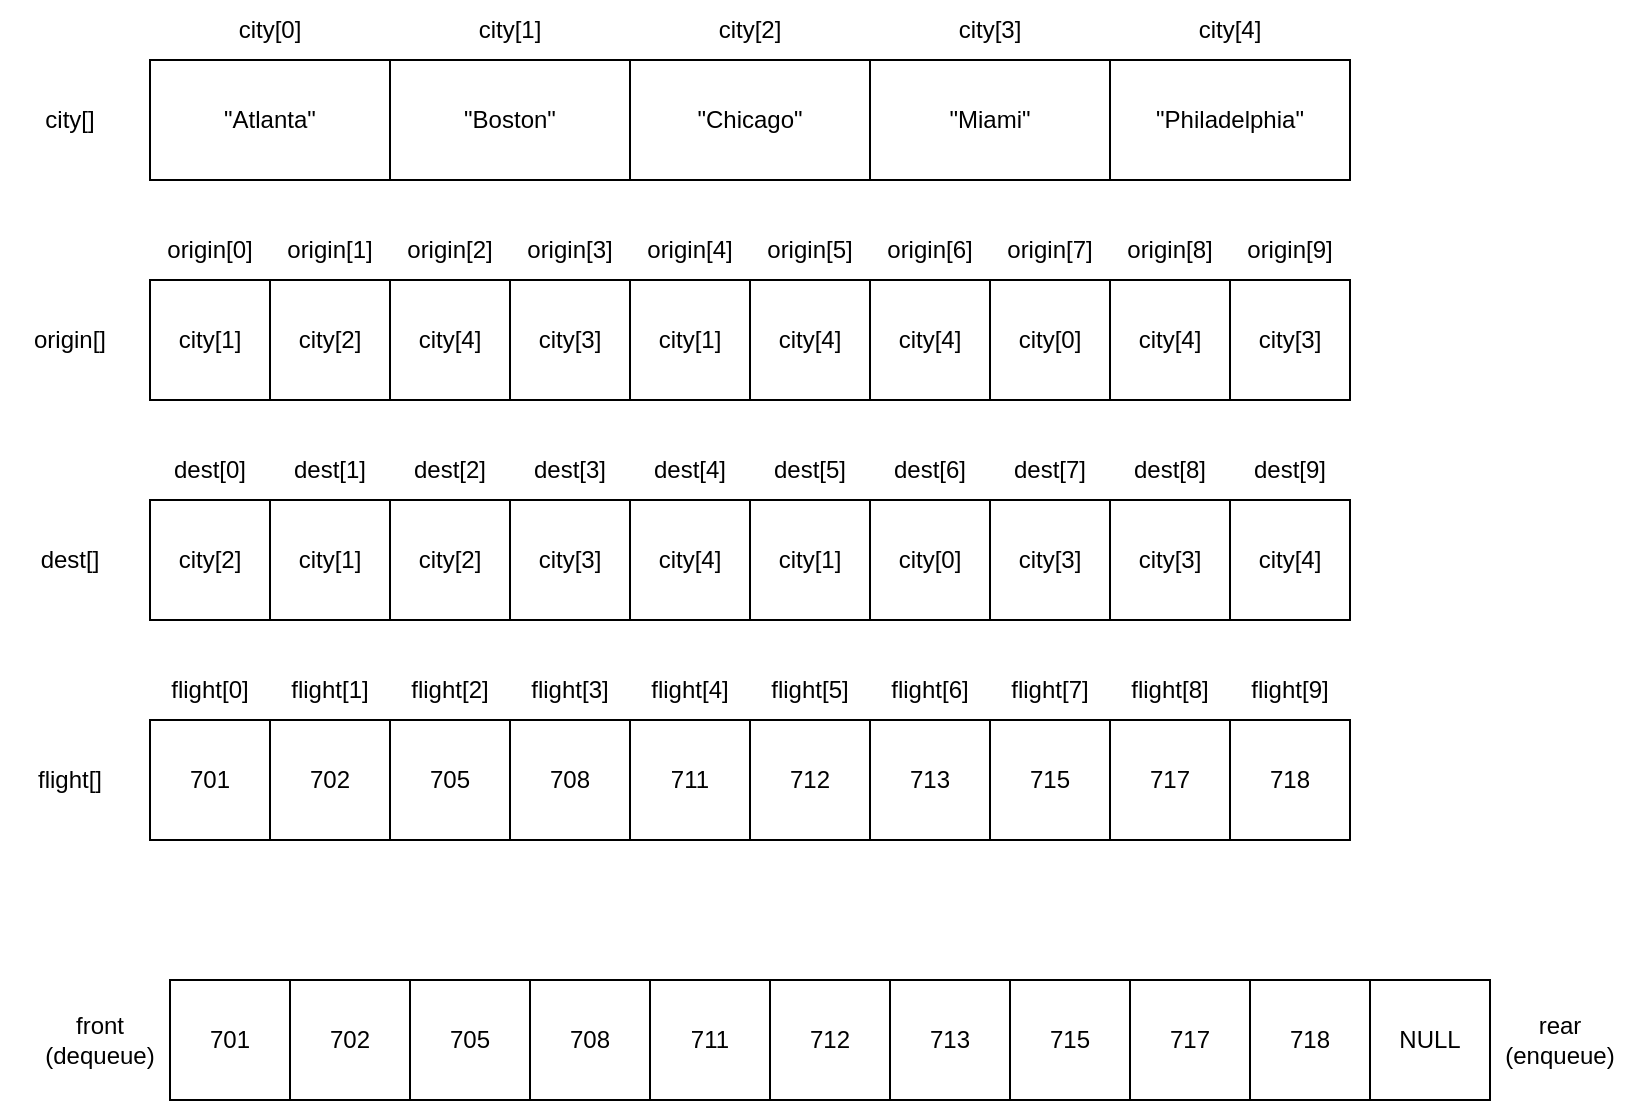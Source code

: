 <mxfile version="15.8.7" type="device"><diagram id="-8abz9UH1WK2rF_oOrv9" name="Page-1"><mxGraphModel dx="1422" dy="865" grid="1" gridSize="10" guides="1" tooltips="1" connect="1" arrows="1" fold="1" page="1" pageScale="1" pageWidth="827" pageHeight="1169" math="0" shadow="0"><root><mxCell id="0"/><mxCell id="1" parent="0"/><mxCell id="j_KGaIDkOEivpDKbReru-2" value="" style="rounded=0;whiteSpace=wrap;html=1;" vertex="1" parent="1"><mxGeometry x="80" y="180" width="120" height="60" as="geometry"/></mxCell><mxCell id="j_KGaIDkOEivpDKbReru-3" value="&quot;Atlanta&quot;" style="rounded=0;whiteSpace=wrap;html=1;" vertex="1" parent="1"><mxGeometry x="80" y="180" width="120" height="60" as="geometry"/></mxCell><mxCell id="j_KGaIDkOEivpDKbReru-4" value="&quot;Boston&quot;" style="rounded=0;whiteSpace=wrap;html=1;" vertex="1" parent="1"><mxGeometry x="200" y="180" width="120" height="60" as="geometry"/></mxCell><mxCell id="j_KGaIDkOEivpDKbReru-5" value="&quot;Philadelphia&quot;" style="rounded=0;whiteSpace=wrap;html=1;" vertex="1" parent="1"><mxGeometry x="560" y="180" width="120" height="60" as="geometry"/></mxCell><mxCell id="j_KGaIDkOEivpDKbReru-6" value="&quot;Chicago&quot;" style="rounded=0;whiteSpace=wrap;html=1;" vertex="1" parent="1"><mxGeometry x="320" y="180" width="120" height="60" as="geometry"/></mxCell><mxCell id="j_KGaIDkOEivpDKbReru-7" value="&quot;Miami&quot;" style="rounded=0;whiteSpace=wrap;html=1;" vertex="1" parent="1"><mxGeometry x="440" y="180" width="120" height="60" as="geometry"/></mxCell><mxCell id="j_KGaIDkOEivpDKbReru-8" value="city[1]" style="rounded=0;whiteSpace=wrap;html=1;" vertex="1" parent="1"><mxGeometry x="80" y="290" width="60" height="60" as="geometry"/></mxCell><mxCell id="j_KGaIDkOEivpDKbReru-14" value="city[0]" style="text;html=1;strokeColor=none;fillColor=none;align=center;verticalAlign=middle;whiteSpace=wrap;rounded=0;" vertex="1" parent="1"><mxGeometry x="110" y="150" width="60" height="30" as="geometry"/></mxCell><mxCell id="j_KGaIDkOEivpDKbReru-15" value="city[1]" style="text;html=1;strokeColor=none;fillColor=none;align=center;verticalAlign=middle;whiteSpace=wrap;rounded=0;" vertex="1" parent="1"><mxGeometry x="230" y="150" width="60" height="30" as="geometry"/></mxCell><mxCell id="j_KGaIDkOEivpDKbReru-16" value="city[2]" style="text;html=1;strokeColor=none;fillColor=none;align=center;verticalAlign=middle;whiteSpace=wrap;rounded=0;" vertex="1" parent="1"><mxGeometry x="350" y="150" width="60" height="30" as="geometry"/></mxCell><mxCell id="j_KGaIDkOEivpDKbReru-17" value="city[3]" style="text;html=1;strokeColor=none;fillColor=none;align=center;verticalAlign=middle;whiteSpace=wrap;rounded=0;" vertex="1" parent="1"><mxGeometry x="470" y="150" width="60" height="30" as="geometry"/></mxCell><mxCell id="j_KGaIDkOEivpDKbReru-18" value="city[4]" style="text;html=1;strokeColor=none;fillColor=none;align=center;verticalAlign=middle;whiteSpace=wrap;rounded=0;" vertex="1" parent="1"><mxGeometry x="590" y="150" width="60" height="30" as="geometry"/></mxCell><mxCell id="j_KGaIDkOEivpDKbReru-19" value="city[]" style="text;html=1;strokeColor=none;fillColor=none;align=center;verticalAlign=middle;whiteSpace=wrap;rounded=0;" vertex="1" parent="1"><mxGeometry x="10" y="195" width="60" height="30" as="geometry"/></mxCell><mxCell id="j_KGaIDkOEivpDKbReru-20" value="origin[]" style="text;html=1;strokeColor=none;fillColor=none;align=center;verticalAlign=middle;whiteSpace=wrap;rounded=0;" vertex="1" parent="1"><mxGeometry x="10" y="305" width="60" height="30" as="geometry"/></mxCell><mxCell id="j_KGaIDkOEivpDKbReru-21" value="city[2]" style="rounded=0;whiteSpace=wrap;html=1;" vertex="1" parent="1"><mxGeometry x="140" y="290" width="60" height="60" as="geometry"/></mxCell><mxCell id="j_KGaIDkOEivpDKbReru-22" value="city[4]" style="rounded=0;whiteSpace=wrap;html=1;" vertex="1" parent="1"><mxGeometry x="380" y="290" width="60" height="60" as="geometry"/></mxCell><mxCell id="j_KGaIDkOEivpDKbReru-23" value="city[1]" style="rounded=0;whiteSpace=wrap;html=1;" vertex="1" parent="1"><mxGeometry x="320" y="290" width="60" height="60" as="geometry"/></mxCell><mxCell id="j_KGaIDkOEivpDKbReru-24" value="city[3]" style="rounded=0;whiteSpace=wrap;html=1;" vertex="1" parent="1"><mxGeometry x="260" y="290" width="60" height="60" as="geometry"/></mxCell><mxCell id="j_KGaIDkOEivpDKbReru-25" value="city[4]" style="rounded=0;whiteSpace=wrap;html=1;" vertex="1" parent="1"><mxGeometry x="200" y="290" width="60" height="60" as="geometry"/></mxCell><mxCell id="j_KGaIDkOEivpDKbReru-26" value="city[3]" style="rounded=0;whiteSpace=wrap;html=1;" vertex="1" parent="1"><mxGeometry x="620" y="290" width="60" height="60" as="geometry"/></mxCell><mxCell id="j_KGaIDkOEivpDKbReru-27" value="city[4]" style="rounded=0;whiteSpace=wrap;html=1;" vertex="1" parent="1"><mxGeometry x="560" y="290" width="60" height="60" as="geometry"/></mxCell><mxCell id="j_KGaIDkOEivpDKbReru-28" value="city[0]" style="rounded=0;whiteSpace=wrap;html=1;" vertex="1" parent="1"><mxGeometry x="500" y="290" width="60" height="60" as="geometry"/></mxCell><mxCell id="j_KGaIDkOEivpDKbReru-29" value="city[4]" style="rounded=0;whiteSpace=wrap;html=1;" vertex="1" parent="1"><mxGeometry x="440" y="290" width="60" height="60" as="geometry"/></mxCell><mxCell id="j_KGaIDkOEivpDKbReru-30" value="city[2]" style="rounded=0;whiteSpace=wrap;html=1;" vertex="1" parent="1"><mxGeometry x="80" y="400" width="60" height="60" as="geometry"/></mxCell><mxCell id="j_KGaIDkOEivpDKbReru-31" value="dest[]" style="text;html=1;strokeColor=none;fillColor=none;align=center;verticalAlign=middle;whiteSpace=wrap;rounded=0;" vertex="1" parent="1"><mxGeometry x="10" y="415" width="60" height="30" as="geometry"/></mxCell><mxCell id="j_KGaIDkOEivpDKbReru-32" value="city[1]" style="rounded=0;whiteSpace=wrap;html=1;" vertex="1" parent="1"><mxGeometry x="140" y="400" width="60" height="60" as="geometry"/></mxCell><mxCell id="j_KGaIDkOEivpDKbReru-33" value="city[1]" style="rounded=0;whiteSpace=wrap;html=1;" vertex="1" parent="1"><mxGeometry x="380" y="400" width="60" height="60" as="geometry"/></mxCell><mxCell id="j_KGaIDkOEivpDKbReru-34" value="city[4]" style="rounded=0;whiteSpace=wrap;html=1;" vertex="1" parent="1"><mxGeometry x="320" y="400" width="60" height="60" as="geometry"/></mxCell><mxCell id="j_KGaIDkOEivpDKbReru-35" value="city[3]" style="rounded=0;whiteSpace=wrap;html=1;" vertex="1" parent="1"><mxGeometry x="260" y="400" width="60" height="60" as="geometry"/></mxCell><mxCell id="j_KGaIDkOEivpDKbReru-36" value="city[2]" style="rounded=0;whiteSpace=wrap;html=1;" vertex="1" parent="1"><mxGeometry x="200" y="400" width="60" height="60" as="geometry"/></mxCell><mxCell id="j_KGaIDkOEivpDKbReru-37" value="city[4]" style="rounded=0;whiteSpace=wrap;html=1;" vertex="1" parent="1"><mxGeometry x="620" y="400" width="60" height="60" as="geometry"/></mxCell><mxCell id="j_KGaIDkOEivpDKbReru-38" value="city[3]" style="rounded=0;whiteSpace=wrap;html=1;" vertex="1" parent="1"><mxGeometry x="560" y="400" width="60" height="60" as="geometry"/></mxCell><mxCell id="j_KGaIDkOEivpDKbReru-39" value="city[3]" style="rounded=0;whiteSpace=wrap;html=1;" vertex="1" parent="1"><mxGeometry x="500" y="400" width="60" height="60" as="geometry"/></mxCell><mxCell id="j_KGaIDkOEivpDKbReru-40" value="city[0]" style="rounded=0;whiteSpace=wrap;html=1;" vertex="1" parent="1"><mxGeometry x="440" y="400" width="60" height="60" as="geometry"/></mxCell><mxCell id="j_KGaIDkOEivpDKbReru-41" value="701" style="rounded=0;whiteSpace=wrap;html=1;" vertex="1" parent="1"><mxGeometry x="80" y="510" width="60" height="60" as="geometry"/></mxCell><mxCell id="j_KGaIDkOEivpDKbReru-42" value="flight[]" style="text;html=1;strokeColor=none;fillColor=none;align=center;verticalAlign=middle;whiteSpace=wrap;rounded=0;" vertex="1" parent="1"><mxGeometry x="5" y="525" width="70" height="30" as="geometry"/></mxCell><mxCell id="j_KGaIDkOEivpDKbReru-43" value="702" style="rounded=0;whiteSpace=wrap;html=1;" vertex="1" parent="1"><mxGeometry x="140" y="510" width="60" height="60" as="geometry"/></mxCell><mxCell id="j_KGaIDkOEivpDKbReru-44" value="712" style="rounded=0;whiteSpace=wrap;html=1;" vertex="1" parent="1"><mxGeometry x="380" y="510" width="60" height="60" as="geometry"/></mxCell><mxCell id="j_KGaIDkOEivpDKbReru-45" value="711" style="rounded=0;whiteSpace=wrap;html=1;" vertex="1" parent="1"><mxGeometry x="320" y="510" width="60" height="60" as="geometry"/></mxCell><mxCell id="j_KGaIDkOEivpDKbReru-46" value="708" style="rounded=0;whiteSpace=wrap;html=1;" vertex="1" parent="1"><mxGeometry x="260" y="510" width="60" height="60" as="geometry"/></mxCell><mxCell id="j_KGaIDkOEivpDKbReru-47" value="705" style="rounded=0;whiteSpace=wrap;html=1;" vertex="1" parent="1"><mxGeometry x="200" y="510" width="60" height="60" as="geometry"/></mxCell><mxCell id="j_KGaIDkOEivpDKbReru-48" value="718" style="rounded=0;whiteSpace=wrap;html=1;" vertex="1" parent="1"><mxGeometry x="620" y="510" width="60" height="60" as="geometry"/></mxCell><mxCell id="j_KGaIDkOEivpDKbReru-49" value="717" style="rounded=0;whiteSpace=wrap;html=1;" vertex="1" parent="1"><mxGeometry x="560" y="510" width="60" height="60" as="geometry"/></mxCell><mxCell id="j_KGaIDkOEivpDKbReru-50" value="715" style="rounded=0;whiteSpace=wrap;html=1;" vertex="1" parent="1"><mxGeometry x="500" y="510" width="60" height="60" as="geometry"/></mxCell><mxCell id="j_KGaIDkOEivpDKbReru-51" value="713" style="rounded=0;whiteSpace=wrap;html=1;" vertex="1" parent="1"><mxGeometry x="440" y="510" width="60" height="60" as="geometry"/></mxCell><mxCell id="j_KGaIDkOEivpDKbReru-52" value="origin[0]" style="text;html=1;strokeColor=none;fillColor=none;align=center;verticalAlign=middle;whiteSpace=wrap;rounded=0;" vertex="1" parent="1"><mxGeometry x="80" y="260" width="60" height="30" as="geometry"/></mxCell><mxCell id="j_KGaIDkOEivpDKbReru-54" value="origin[1]" style="text;html=1;strokeColor=none;fillColor=none;align=center;verticalAlign=middle;whiteSpace=wrap;rounded=0;" vertex="1" parent="1"><mxGeometry x="140" y="260" width="60" height="30" as="geometry"/></mxCell><mxCell id="j_KGaIDkOEivpDKbReru-55" value="origin[2]" style="text;html=1;strokeColor=none;fillColor=none;align=center;verticalAlign=middle;whiteSpace=wrap;rounded=0;" vertex="1" parent="1"><mxGeometry x="200" y="260" width="60" height="30" as="geometry"/></mxCell><mxCell id="j_KGaIDkOEivpDKbReru-56" value="origin[3]" style="text;html=1;strokeColor=none;fillColor=none;align=center;verticalAlign=middle;whiteSpace=wrap;rounded=0;" vertex="1" parent="1"><mxGeometry x="260" y="260" width="60" height="30" as="geometry"/></mxCell><mxCell id="j_KGaIDkOEivpDKbReru-57" value="origin[4]" style="text;html=1;strokeColor=none;fillColor=none;align=center;verticalAlign=middle;whiteSpace=wrap;rounded=0;" vertex="1" parent="1"><mxGeometry x="320" y="260" width="60" height="30" as="geometry"/></mxCell><mxCell id="j_KGaIDkOEivpDKbReru-58" value="origin[5]" style="text;html=1;strokeColor=none;fillColor=none;align=center;verticalAlign=middle;whiteSpace=wrap;rounded=0;" vertex="1" parent="1"><mxGeometry x="380" y="260" width="60" height="30" as="geometry"/></mxCell><mxCell id="j_KGaIDkOEivpDKbReru-59" value="origin[6]" style="text;html=1;strokeColor=none;fillColor=none;align=center;verticalAlign=middle;whiteSpace=wrap;rounded=0;" vertex="1" parent="1"><mxGeometry x="440" y="260" width="60" height="30" as="geometry"/></mxCell><mxCell id="j_KGaIDkOEivpDKbReru-60" value="origin[7]" style="text;html=1;strokeColor=none;fillColor=none;align=center;verticalAlign=middle;whiteSpace=wrap;rounded=0;" vertex="1" parent="1"><mxGeometry x="500" y="260" width="60" height="30" as="geometry"/></mxCell><mxCell id="j_KGaIDkOEivpDKbReru-61" value="origin[8]" style="text;html=1;strokeColor=none;fillColor=none;align=center;verticalAlign=middle;whiteSpace=wrap;rounded=0;" vertex="1" parent="1"><mxGeometry x="560" y="260" width="60" height="30" as="geometry"/></mxCell><mxCell id="j_KGaIDkOEivpDKbReru-62" value="origin[9]" style="text;html=1;strokeColor=none;fillColor=none;align=center;verticalAlign=middle;whiteSpace=wrap;rounded=0;" vertex="1" parent="1"><mxGeometry x="620" y="260" width="60" height="30" as="geometry"/></mxCell><mxCell id="j_KGaIDkOEivpDKbReru-63" value="dest[0]" style="text;html=1;strokeColor=none;fillColor=none;align=center;verticalAlign=middle;whiteSpace=wrap;rounded=0;" vertex="1" parent="1"><mxGeometry x="80" y="370" width="60" height="30" as="geometry"/></mxCell><mxCell id="j_KGaIDkOEivpDKbReru-67" value="dest[1]" style="text;html=1;strokeColor=none;fillColor=none;align=center;verticalAlign=middle;whiteSpace=wrap;rounded=0;" vertex="1" parent="1"><mxGeometry x="140" y="370" width="60" height="30" as="geometry"/></mxCell><mxCell id="j_KGaIDkOEivpDKbReru-68" value="dest[2]" style="text;html=1;strokeColor=none;fillColor=none;align=center;verticalAlign=middle;whiteSpace=wrap;rounded=0;" vertex="1" parent="1"><mxGeometry x="200" y="370" width="60" height="30" as="geometry"/></mxCell><mxCell id="j_KGaIDkOEivpDKbReru-69" value="dest[3]" style="text;html=1;strokeColor=none;fillColor=none;align=center;verticalAlign=middle;whiteSpace=wrap;rounded=0;" vertex="1" parent="1"><mxGeometry x="260" y="370" width="60" height="30" as="geometry"/></mxCell><mxCell id="j_KGaIDkOEivpDKbReru-70" value="dest[4]" style="text;html=1;strokeColor=none;fillColor=none;align=center;verticalAlign=middle;whiteSpace=wrap;rounded=0;" vertex="1" parent="1"><mxGeometry x="320" y="370" width="60" height="30" as="geometry"/></mxCell><mxCell id="j_KGaIDkOEivpDKbReru-71" value="dest[5]" style="text;html=1;strokeColor=none;fillColor=none;align=center;verticalAlign=middle;whiteSpace=wrap;rounded=0;" vertex="1" parent="1"><mxGeometry x="380" y="370" width="60" height="30" as="geometry"/></mxCell><mxCell id="j_KGaIDkOEivpDKbReru-72" value="dest[6]" style="text;html=1;strokeColor=none;fillColor=none;align=center;verticalAlign=middle;whiteSpace=wrap;rounded=0;" vertex="1" parent="1"><mxGeometry x="440" y="370" width="60" height="30" as="geometry"/></mxCell><mxCell id="j_KGaIDkOEivpDKbReru-73" value="dest[7]" style="text;html=1;strokeColor=none;fillColor=none;align=center;verticalAlign=middle;whiteSpace=wrap;rounded=0;" vertex="1" parent="1"><mxGeometry x="500" y="370" width="60" height="30" as="geometry"/></mxCell><mxCell id="j_KGaIDkOEivpDKbReru-74" value="dest[8]" style="text;html=1;strokeColor=none;fillColor=none;align=center;verticalAlign=middle;whiteSpace=wrap;rounded=0;" vertex="1" parent="1"><mxGeometry x="560" y="370" width="60" height="30" as="geometry"/></mxCell><mxCell id="j_KGaIDkOEivpDKbReru-75" value="dest[9]" style="text;html=1;strokeColor=none;fillColor=none;align=center;verticalAlign=middle;whiteSpace=wrap;rounded=0;" vertex="1" parent="1"><mxGeometry x="620" y="370" width="60" height="30" as="geometry"/></mxCell><mxCell id="j_KGaIDkOEivpDKbReru-76" value="flight[0]" style="text;html=1;strokeColor=none;fillColor=none;align=center;verticalAlign=middle;whiteSpace=wrap;rounded=0;" vertex="1" parent="1"><mxGeometry x="80" y="480" width="60" height="30" as="geometry"/></mxCell><mxCell id="j_KGaIDkOEivpDKbReru-78" value="flight[1]" style="text;html=1;strokeColor=none;fillColor=none;align=center;verticalAlign=middle;whiteSpace=wrap;rounded=0;" vertex="1" parent="1"><mxGeometry x="140" y="480" width="60" height="30" as="geometry"/></mxCell><mxCell id="j_KGaIDkOEivpDKbReru-79" value="flight[2]" style="text;html=1;strokeColor=none;fillColor=none;align=center;verticalAlign=middle;whiteSpace=wrap;rounded=0;" vertex="1" parent="1"><mxGeometry x="200" y="480" width="60" height="30" as="geometry"/></mxCell><mxCell id="j_KGaIDkOEivpDKbReru-80" value="flight[3]" style="text;html=1;strokeColor=none;fillColor=none;align=center;verticalAlign=middle;whiteSpace=wrap;rounded=0;" vertex="1" parent="1"><mxGeometry x="260" y="480" width="60" height="30" as="geometry"/></mxCell><mxCell id="j_KGaIDkOEivpDKbReru-81" value="flight[4]" style="text;html=1;strokeColor=none;fillColor=none;align=center;verticalAlign=middle;whiteSpace=wrap;rounded=0;" vertex="1" parent="1"><mxGeometry x="320" y="480" width="60" height="30" as="geometry"/></mxCell><mxCell id="j_KGaIDkOEivpDKbReru-82" value="flight[5]" style="text;html=1;strokeColor=none;fillColor=none;align=center;verticalAlign=middle;whiteSpace=wrap;rounded=0;" vertex="1" parent="1"><mxGeometry x="380" y="480" width="60" height="30" as="geometry"/></mxCell><mxCell id="j_KGaIDkOEivpDKbReru-83" value="flight[6]" style="text;html=1;strokeColor=none;fillColor=none;align=center;verticalAlign=middle;whiteSpace=wrap;rounded=0;" vertex="1" parent="1"><mxGeometry x="440" y="480" width="60" height="30" as="geometry"/></mxCell><mxCell id="j_KGaIDkOEivpDKbReru-84" value="flight[7]" style="text;html=1;strokeColor=none;fillColor=none;align=center;verticalAlign=middle;whiteSpace=wrap;rounded=0;" vertex="1" parent="1"><mxGeometry x="500" y="480" width="60" height="30" as="geometry"/></mxCell><mxCell id="j_KGaIDkOEivpDKbReru-85" value="flight[8]" style="text;html=1;strokeColor=none;fillColor=none;align=center;verticalAlign=middle;whiteSpace=wrap;rounded=0;" vertex="1" parent="1"><mxGeometry x="560" y="480" width="60" height="30" as="geometry"/></mxCell><mxCell id="j_KGaIDkOEivpDKbReru-86" value="flight[9]" style="text;html=1;strokeColor=none;fillColor=none;align=center;verticalAlign=middle;whiteSpace=wrap;rounded=0;" vertex="1" parent="1"><mxGeometry x="620" y="480" width="60" height="30" as="geometry"/></mxCell><mxCell id="j_KGaIDkOEivpDKbReru-97" value="front&lt;br&gt;(dequeue)" style="text;html=1;strokeColor=none;fillColor=none;align=center;verticalAlign=middle;whiteSpace=wrap;rounded=0;" vertex="1" parent="1"><mxGeometry x="20" y="655" width="70" height="30" as="geometry"/></mxCell><mxCell id="j_KGaIDkOEivpDKbReru-98" value="rear&lt;br&gt;(enqueue)" style="text;html=1;strokeColor=none;fillColor=none;align=center;verticalAlign=middle;whiteSpace=wrap;rounded=0;" vertex="1" parent="1"><mxGeometry x="750" y="655" width="70" height="30" as="geometry"/></mxCell><mxCell id="j_KGaIDkOEivpDKbReru-99" value="701" style="rounded=0;whiteSpace=wrap;html=1;" vertex="1" parent="1"><mxGeometry x="90" y="640" width="60" height="60" as="geometry"/></mxCell><mxCell id="j_KGaIDkOEivpDKbReru-100" value="702" style="rounded=0;whiteSpace=wrap;html=1;" vertex="1" parent="1"><mxGeometry x="150" y="640" width="60" height="60" as="geometry"/></mxCell><mxCell id="j_KGaIDkOEivpDKbReru-101" value="705" style="rounded=0;whiteSpace=wrap;html=1;" vertex="1" parent="1"><mxGeometry x="210" y="640" width="60" height="60" as="geometry"/></mxCell><mxCell id="j_KGaIDkOEivpDKbReru-102" value="708" style="rounded=0;whiteSpace=wrap;html=1;" vertex="1" parent="1"><mxGeometry x="270" y="640" width="60" height="60" as="geometry"/></mxCell><mxCell id="j_KGaIDkOEivpDKbReru-103" value="711" style="rounded=0;whiteSpace=wrap;html=1;" vertex="1" parent="1"><mxGeometry x="330" y="640" width="60" height="60" as="geometry"/></mxCell><mxCell id="j_KGaIDkOEivpDKbReru-104" value="712" style="rounded=0;whiteSpace=wrap;html=1;" vertex="1" parent="1"><mxGeometry x="390" y="640" width="60" height="60" as="geometry"/></mxCell><mxCell id="j_KGaIDkOEivpDKbReru-105" value="713" style="rounded=0;whiteSpace=wrap;html=1;" vertex="1" parent="1"><mxGeometry x="450" y="640" width="60" height="60" as="geometry"/></mxCell><mxCell id="j_KGaIDkOEivpDKbReru-106" value="715" style="rounded=0;whiteSpace=wrap;html=1;" vertex="1" parent="1"><mxGeometry x="510" y="640" width="60" height="60" as="geometry"/></mxCell><mxCell id="j_KGaIDkOEivpDKbReru-107" value="717" style="rounded=0;whiteSpace=wrap;html=1;" vertex="1" parent="1"><mxGeometry x="570" y="640" width="60" height="60" as="geometry"/></mxCell><mxCell id="j_KGaIDkOEivpDKbReru-108" value="718" style="rounded=0;whiteSpace=wrap;html=1;" vertex="1" parent="1"><mxGeometry x="630" y="640" width="60" height="60" as="geometry"/></mxCell><mxCell id="j_KGaIDkOEivpDKbReru-110" value="NULL" style="rounded=0;whiteSpace=wrap;html=1;" vertex="1" parent="1"><mxGeometry x="690" y="640" width="60" height="60" as="geometry"/></mxCell></root></mxGraphModel></diagram></mxfile>